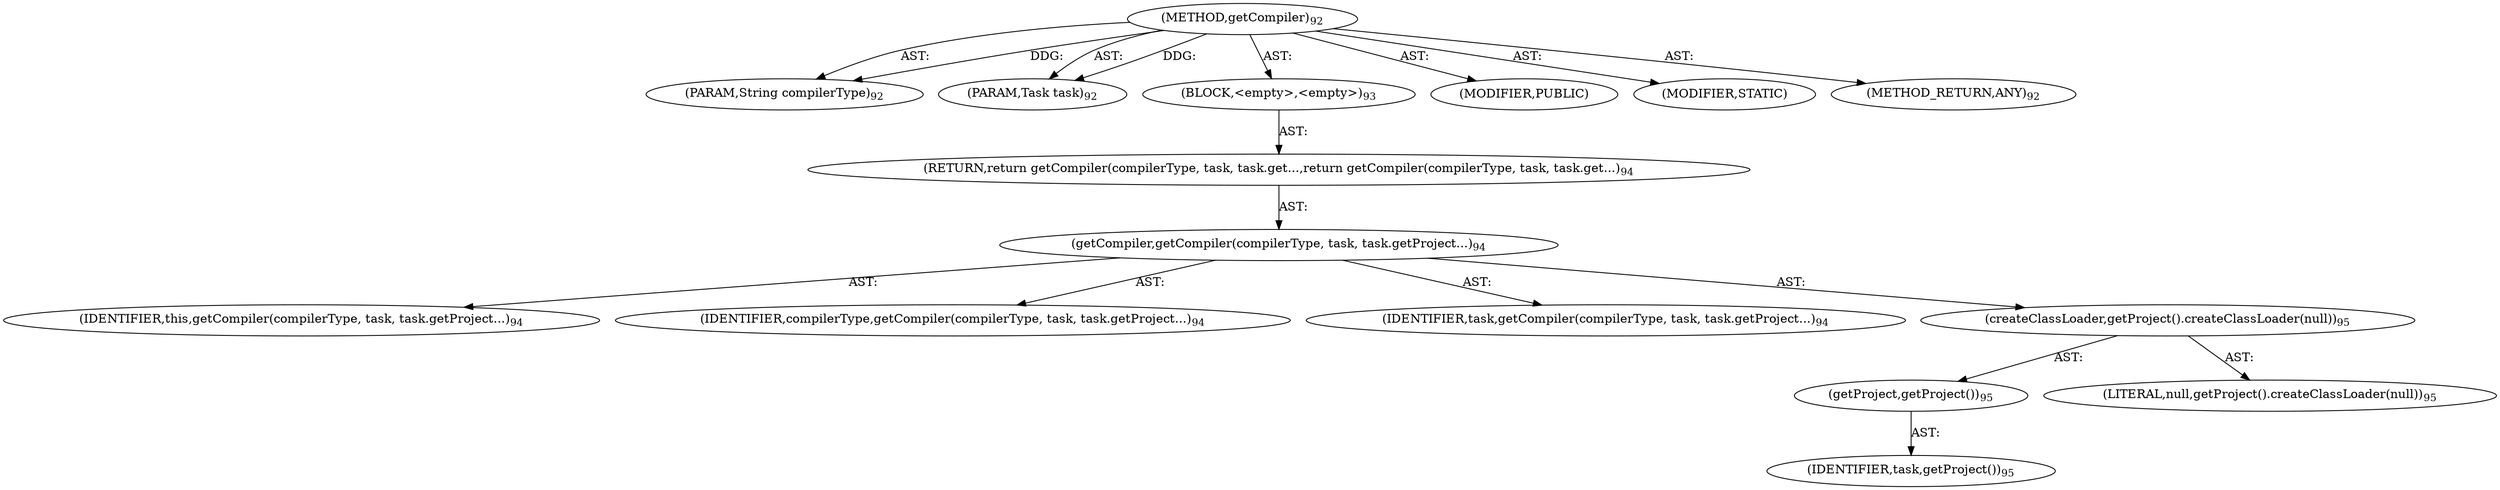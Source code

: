 digraph "getCompiler" {  
"111669149697" [label = <(METHOD,getCompiler)<SUB>92</SUB>> ]
"115964116993" [label = <(PARAM,String compilerType)<SUB>92</SUB>> ]
"115964116994" [label = <(PARAM,Task task)<SUB>92</SUB>> ]
"25769803777" [label = <(BLOCK,&lt;empty&gt;,&lt;empty&gt;)<SUB>93</SUB>> ]
"146028888064" [label = <(RETURN,return getCompiler(compilerType, task, task.get...,return getCompiler(compilerType, task, task.get...)<SUB>94</SUB>> ]
"30064771072" [label = <(getCompiler,getCompiler(compilerType, task, task.getProject...)<SUB>94</SUB>> ]
"68719476736" [label = <(IDENTIFIER,this,getCompiler(compilerType, task, task.getProject...)<SUB>94</SUB>> ]
"68719476737" [label = <(IDENTIFIER,compilerType,getCompiler(compilerType, task, task.getProject...)<SUB>94</SUB>> ]
"68719476738" [label = <(IDENTIFIER,task,getCompiler(compilerType, task, task.getProject...)<SUB>94</SUB>> ]
"30064771073" [label = <(createClassLoader,getProject().createClassLoader(null))<SUB>95</SUB>> ]
"30064771074" [label = <(getProject,getProject())<SUB>95</SUB>> ]
"68719476739" [label = <(IDENTIFIER,task,getProject())<SUB>95</SUB>> ]
"90194313216" [label = <(LITERAL,null,getProject().createClassLoader(null))<SUB>95</SUB>> ]
"133143986178" [label = <(MODIFIER,PUBLIC)> ]
"133143986179" [label = <(MODIFIER,STATIC)> ]
"128849018881" [label = <(METHOD_RETURN,ANY)<SUB>92</SUB>> ]
  "111669149697" -> "115964116993"  [ label = "AST: "] 
  "111669149697" -> "115964116994"  [ label = "AST: "] 
  "111669149697" -> "25769803777"  [ label = "AST: "] 
  "111669149697" -> "133143986178"  [ label = "AST: "] 
  "111669149697" -> "133143986179"  [ label = "AST: "] 
  "111669149697" -> "128849018881"  [ label = "AST: "] 
  "25769803777" -> "146028888064"  [ label = "AST: "] 
  "146028888064" -> "30064771072"  [ label = "AST: "] 
  "30064771072" -> "68719476736"  [ label = "AST: "] 
  "30064771072" -> "68719476737"  [ label = "AST: "] 
  "30064771072" -> "68719476738"  [ label = "AST: "] 
  "30064771072" -> "30064771073"  [ label = "AST: "] 
  "30064771073" -> "30064771074"  [ label = "AST: "] 
  "30064771073" -> "90194313216"  [ label = "AST: "] 
  "30064771074" -> "68719476739"  [ label = "AST: "] 
  "111669149697" -> "115964116993"  [ label = "DDG: "] 
  "111669149697" -> "115964116994"  [ label = "DDG: "] 
}
